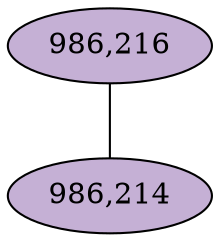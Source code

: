 graph CAMP_cc9 {
	K = 2.0;
	overlap="prism2";	"986,216" [style="filled", fillcolor="#c5b0d5", fontcolor="#000000"];
	"986,214" [style="filled", fillcolor="#c5b0d5", fontcolor="#000000"];
	"986,216" -- "986,214";
}